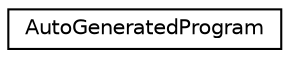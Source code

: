 digraph "Graphical Class Hierarchy"
{
 // INTERACTIVE_SVG=YES
 // LATEX_PDF_SIZE
  edge [fontname="Helvetica",fontsize="10",labelfontname="Helvetica",labelfontsize="10"];
  node [fontname="Helvetica",fontsize="10",shape=record];
  rankdir="LR";
  Node0 [label="AutoGeneratedProgram",height=0.2,width=0.4,color="black", fillcolor="white", style="filled",URL="$classAutoGeneratedProgram.html",tooltip=" "];
}
